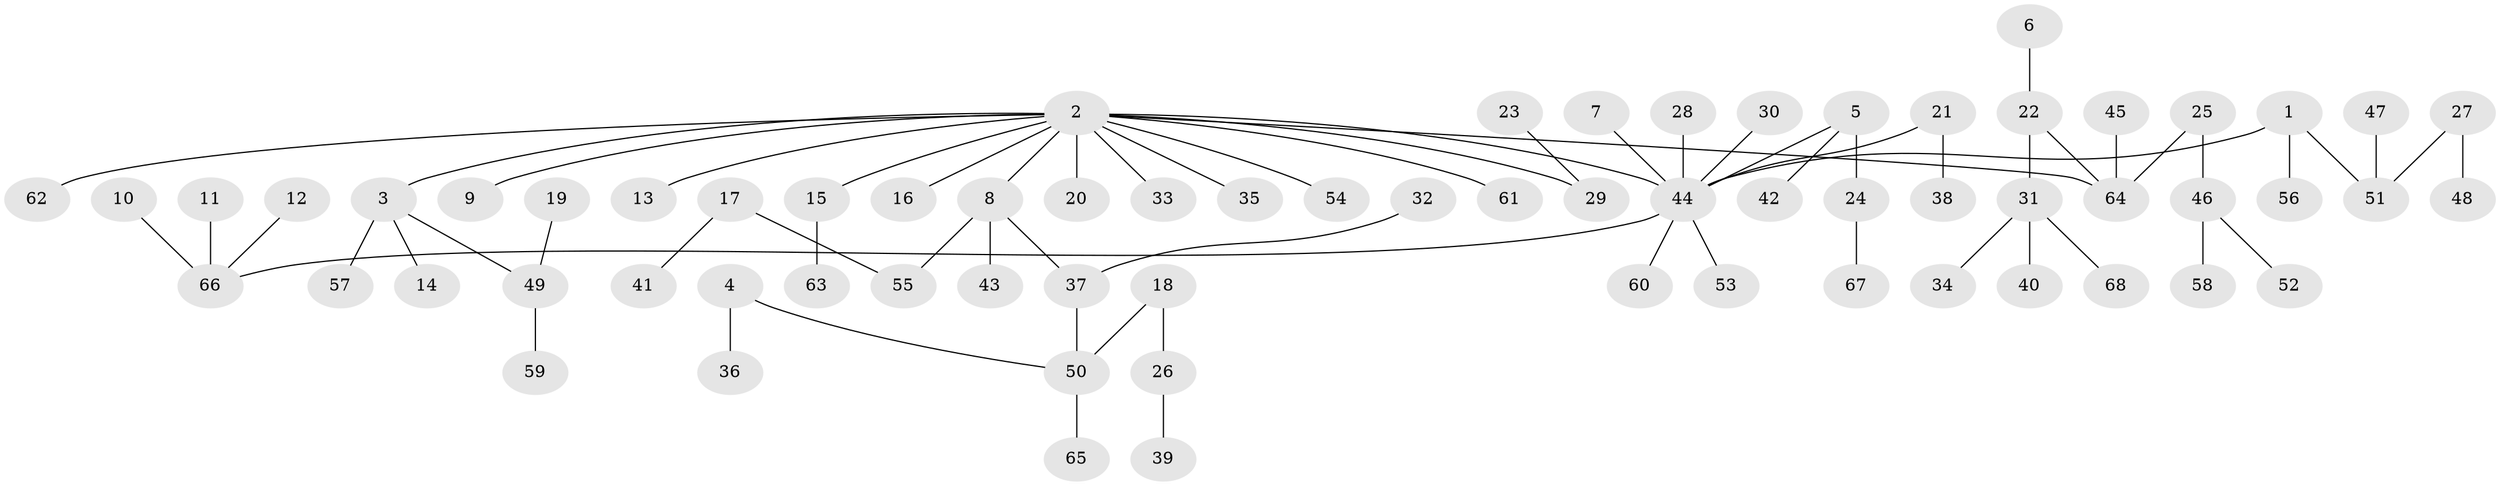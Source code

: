 // original degree distribution, {6: 0.022222222222222223, 5: 0.022222222222222223, 8: 0.007407407407407408, 2: 0.2962962962962963, 3: 0.0962962962962963, 4: 0.08148148148148149, 1: 0.4740740740740741}
// Generated by graph-tools (version 1.1) at 2025/26/03/09/25 03:26:25]
// undirected, 68 vertices, 67 edges
graph export_dot {
graph [start="1"]
  node [color=gray90,style=filled];
  1;
  2;
  3;
  4;
  5;
  6;
  7;
  8;
  9;
  10;
  11;
  12;
  13;
  14;
  15;
  16;
  17;
  18;
  19;
  20;
  21;
  22;
  23;
  24;
  25;
  26;
  27;
  28;
  29;
  30;
  31;
  32;
  33;
  34;
  35;
  36;
  37;
  38;
  39;
  40;
  41;
  42;
  43;
  44;
  45;
  46;
  47;
  48;
  49;
  50;
  51;
  52;
  53;
  54;
  55;
  56;
  57;
  58;
  59;
  60;
  61;
  62;
  63;
  64;
  65;
  66;
  67;
  68;
  1 -- 44 [weight=1.0];
  1 -- 51 [weight=1.0];
  1 -- 56 [weight=1.0];
  2 -- 3 [weight=1.0];
  2 -- 8 [weight=1.0];
  2 -- 9 [weight=1.0];
  2 -- 13 [weight=1.0];
  2 -- 15 [weight=1.0];
  2 -- 16 [weight=1.0];
  2 -- 20 [weight=1.0];
  2 -- 29 [weight=1.0];
  2 -- 33 [weight=1.0];
  2 -- 35 [weight=1.0];
  2 -- 44 [weight=1.0];
  2 -- 54 [weight=1.0];
  2 -- 61 [weight=1.0];
  2 -- 62 [weight=1.0];
  2 -- 64 [weight=1.0];
  3 -- 14 [weight=1.0];
  3 -- 49 [weight=1.0];
  3 -- 57 [weight=1.0];
  4 -- 36 [weight=1.0];
  4 -- 50 [weight=1.0];
  5 -- 24 [weight=1.0];
  5 -- 42 [weight=1.0];
  5 -- 44 [weight=1.0];
  6 -- 22 [weight=1.0];
  7 -- 44 [weight=1.0];
  8 -- 37 [weight=1.0];
  8 -- 43 [weight=1.0];
  8 -- 55 [weight=1.0];
  10 -- 66 [weight=1.0];
  11 -- 66 [weight=1.0];
  12 -- 66 [weight=1.0];
  15 -- 63 [weight=1.0];
  17 -- 41 [weight=1.0];
  17 -- 55 [weight=1.0];
  18 -- 26 [weight=1.0];
  18 -- 50 [weight=1.0];
  19 -- 49 [weight=1.0];
  21 -- 38 [weight=1.0];
  21 -- 44 [weight=1.0];
  22 -- 31 [weight=1.0];
  22 -- 64 [weight=1.0];
  23 -- 29 [weight=1.0];
  24 -- 67 [weight=1.0];
  25 -- 46 [weight=1.0];
  25 -- 64 [weight=1.0];
  26 -- 39 [weight=1.0];
  27 -- 48 [weight=1.0];
  27 -- 51 [weight=1.0];
  28 -- 44 [weight=1.0];
  30 -- 44 [weight=1.0];
  31 -- 34 [weight=1.0];
  31 -- 40 [weight=1.0];
  31 -- 68 [weight=1.0];
  32 -- 37 [weight=1.0];
  37 -- 50 [weight=1.0];
  44 -- 53 [weight=1.0];
  44 -- 60 [weight=1.0];
  44 -- 66 [weight=1.0];
  45 -- 64 [weight=1.0];
  46 -- 52 [weight=1.0];
  46 -- 58 [weight=1.0];
  47 -- 51 [weight=1.0];
  49 -- 59 [weight=1.0];
  50 -- 65 [weight=1.0];
}

